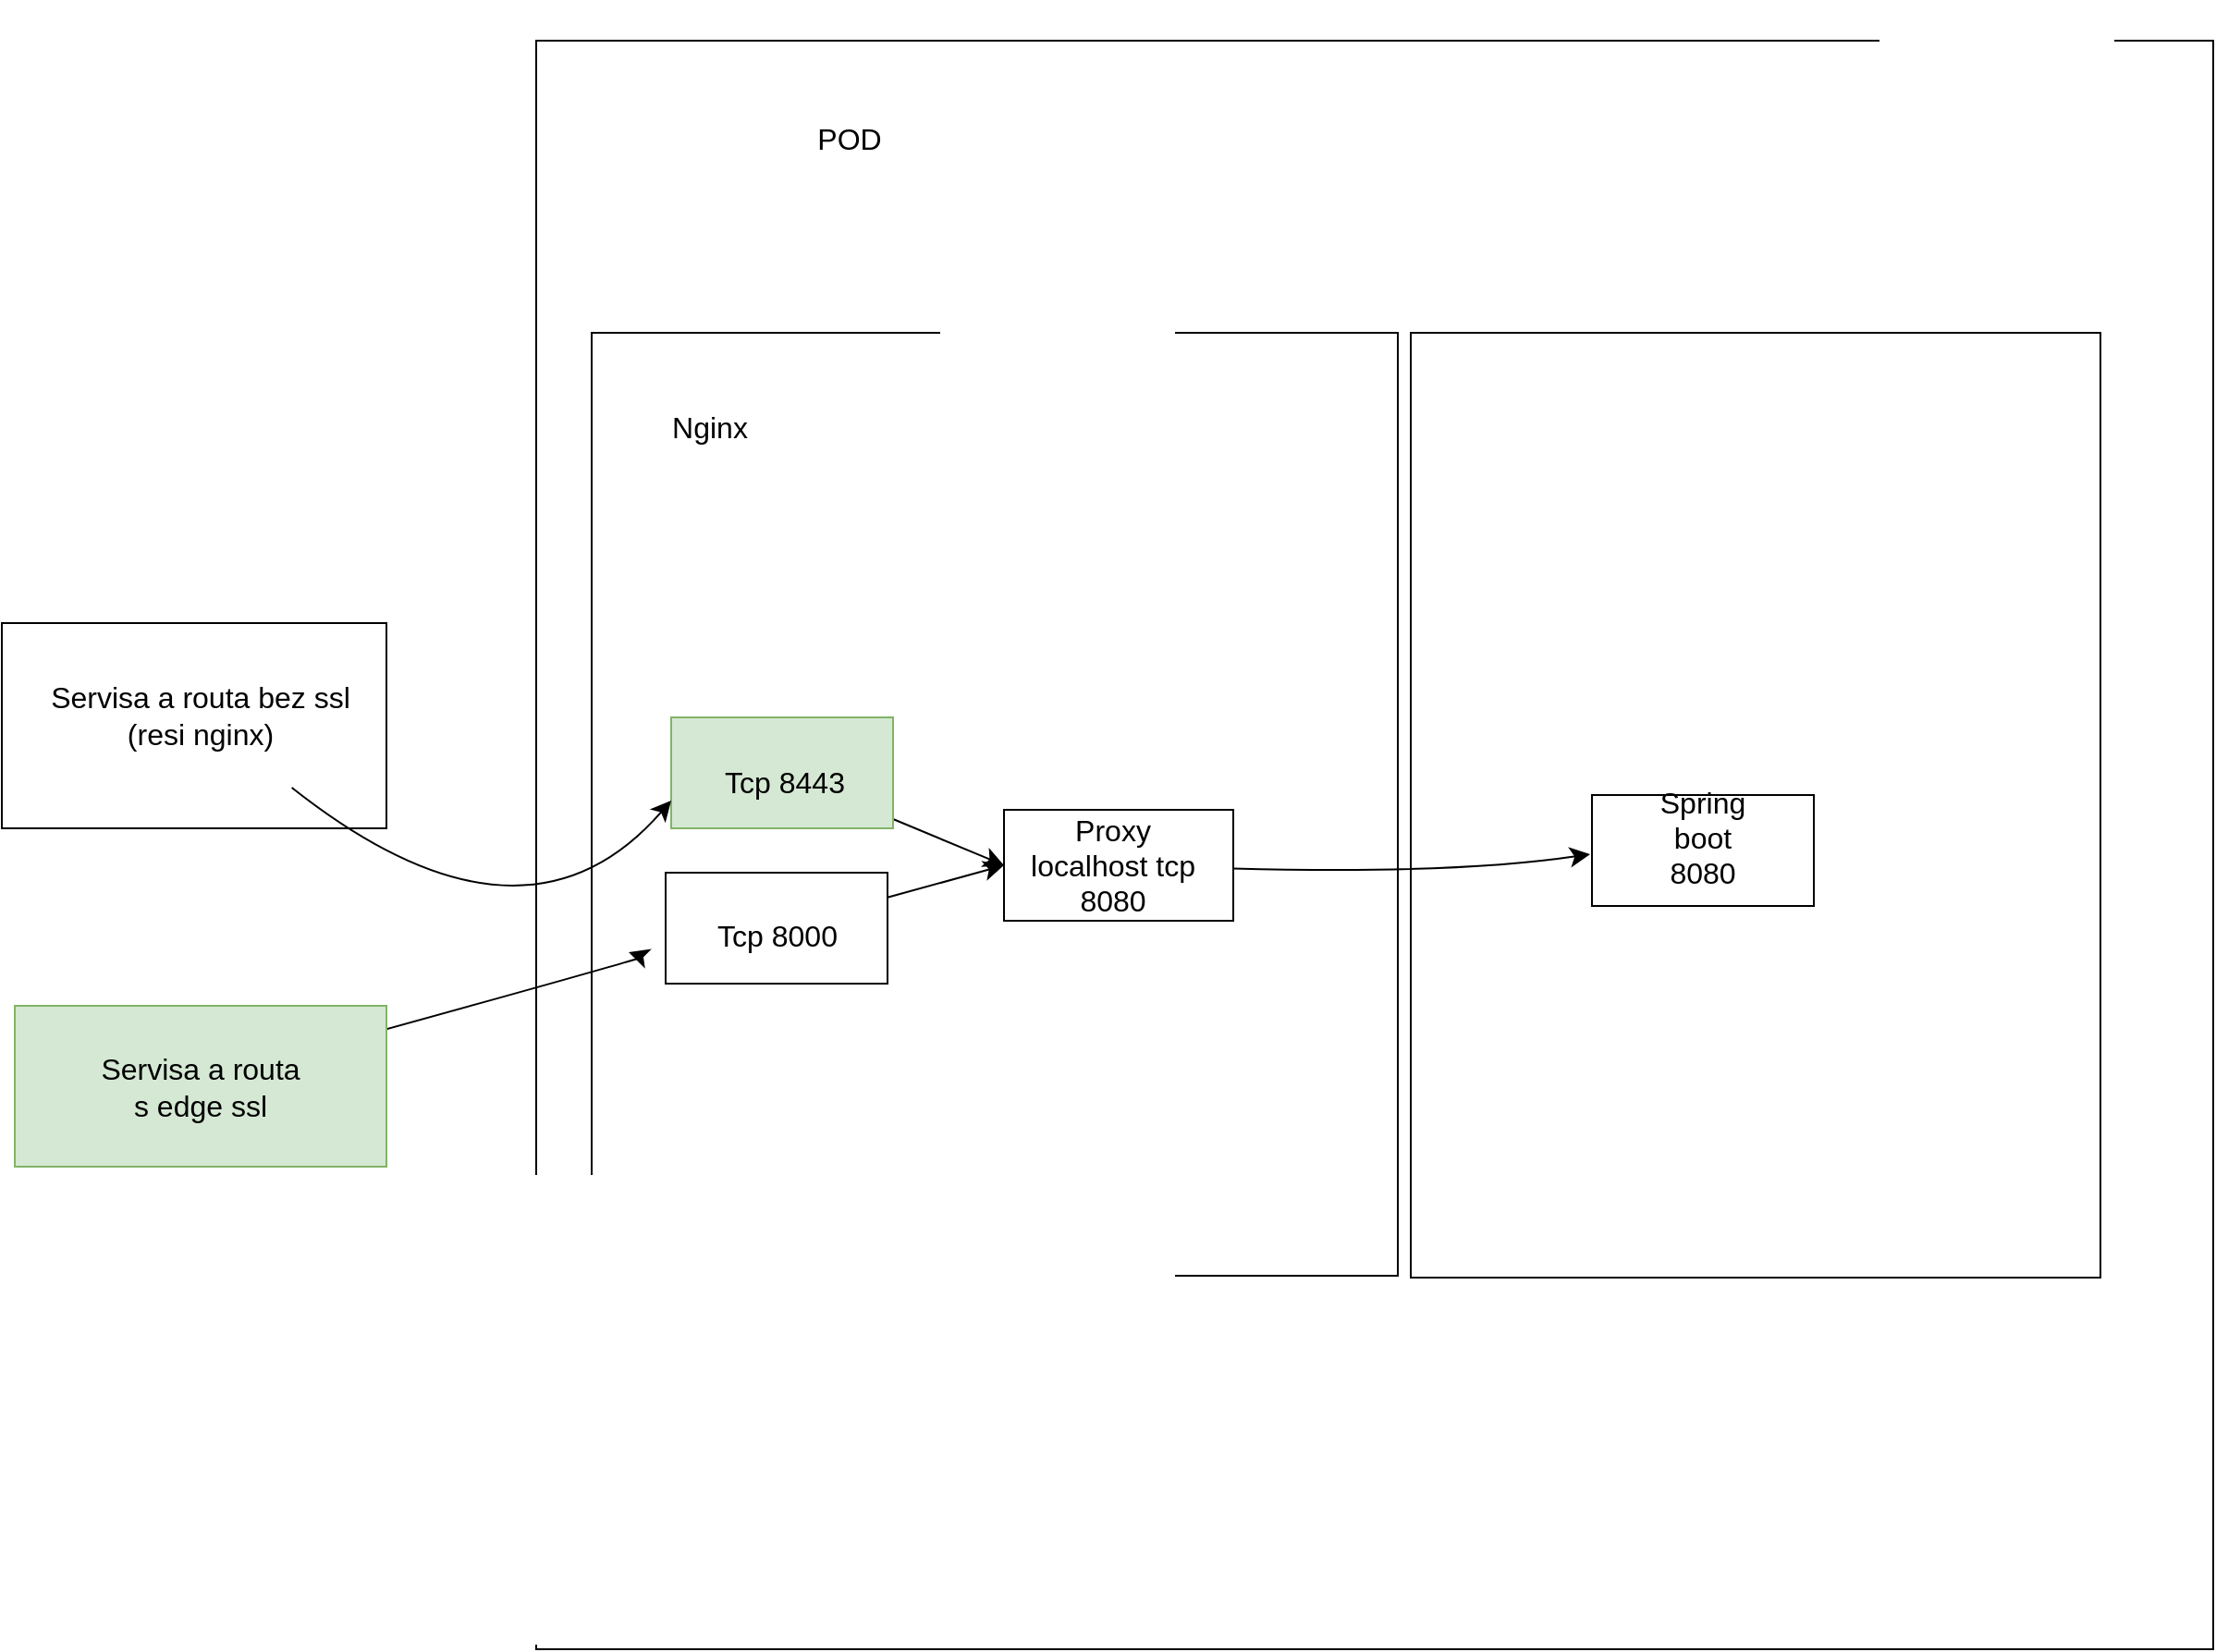 <mxfile version="22.0.4" type="github">
  <diagram name="Stránka-1" id="UktwlKYulM7CAYBNVFxi">
    <mxGraphModel dx="1052" dy="1664" grid="0" gridSize="10" guides="1" tooltips="1" connect="1" arrows="1" fold="1" page="0" pageScale="1" pageWidth="827" pageHeight="1169" math="0" shadow="0">
      <root>
        <mxCell id="0" />
        <mxCell id="1" parent="0" />
        <mxCell id="XPTmY0LtarXI6kdZ3Tne-25" value="" style="whiteSpace=wrap;html=1;fontSize=16;" vertex="1" parent="1">
          <mxGeometry x="210" y="-129" width="907" height="870" as="geometry" />
        </mxCell>
        <mxCell id="XPTmY0LtarXI6kdZ3Tne-14" value="" style="whiteSpace=wrap;html=1;fontSize=16;" vertex="1" parent="1">
          <mxGeometry x="683" y="29" width="373" height="511" as="geometry" />
        </mxCell>
        <mxCell id="XPTmY0LtarXI6kdZ3Tne-12" value="" style="whiteSpace=wrap;html=1;fontSize=16;" vertex="1" parent="1">
          <mxGeometry x="240" y="29" width="436" height="510" as="geometry" />
        </mxCell>
        <mxCell id="A_rPNdPbJ5DuHbtk3lDc-1" value="" style="whiteSpace=wrap;html=1;fontSize=16;" vertex="1" parent="1">
          <mxGeometry x="280" y="321" width="120" height="60" as="geometry" />
        </mxCell>
        <mxCell id="XPTmY0LtarXI6kdZ3Tne-5" style="edgeStyle=none;curved=1;rounded=0;orthogonalLoop=1;jettySize=auto;html=1;entryX=0;entryY=0.5;entryDx=0;entryDy=0;fontSize=12;startSize=8;endSize=8;" edge="1" parent="1" source="XPTmY0LtarXI6kdZ3Tne-1" target="XPTmY0LtarXI6kdZ3Tne-4">
          <mxGeometry relative="1" as="geometry">
            <mxPoint x="417" y="281" as="sourcePoint" />
          </mxGeometry>
        </mxCell>
        <mxCell id="XPTmY0LtarXI6kdZ3Tne-1" value="" style="whiteSpace=wrap;html=1;fontSize=16;fillColor=#d5e8d4;strokeColor=#82b366;" vertex="1" parent="1">
          <mxGeometry x="283" y="237" width="120" height="60" as="geometry" />
        </mxCell>
        <mxCell id="XPTmY0LtarXI6kdZ3Tne-6" style="edgeStyle=none;curved=1;rounded=0;orthogonalLoop=1;jettySize=auto;html=1;entryX=0;entryY=0.5;entryDx=0;entryDy=0;fontSize=12;startSize=8;endSize=8;" edge="1" parent="1" source="A_rPNdPbJ5DuHbtk3lDc-1" target="XPTmY0LtarXI6kdZ3Tne-4">
          <mxGeometry relative="1" as="geometry">
            <mxPoint x="405" y="358" as="sourcePoint" />
          </mxGeometry>
        </mxCell>
        <mxCell id="XPTmY0LtarXI6kdZ3Tne-2" value="Tcp 8000" style="text;strokeColor=none;align=center;fillColor=none;html=1;verticalAlign=middle;whiteSpace=wrap;rounded=0;fontSize=16;" vertex="1" parent="1">
          <mxGeometry x="288.5" y="340" width="103" height="30" as="geometry" />
        </mxCell>
        <mxCell id="XPTmY0LtarXI6kdZ3Tne-3" value="Tcp 8443" style="text;strokeColor=none;align=center;fillColor=none;html=1;verticalAlign=middle;whiteSpace=wrap;rounded=0;fontSize=16;" vertex="1" parent="1">
          <mxGeometry x="299" y="257" width="91" height="30" as="geometry" />
        </mxCell>
        <mxCell id="XPTmY0LtarXI6kdZ3Tne-11" value="" style="edgeStyle=none;curved=1;rounded=0;orthogonalLoop=1;jettySize=auto;html=1;fontSize=12;startSize=8;endSize=8;" edge="1" parent="1" source="XPTmY0LtarXI6kdZ3Tne-4">
          <mxGeometry relative="1" as="geometry">
            <mxPoint x="780" y="311" as="targetPoint" />
            <Array as="points">
              <mxPoint x="706" y="322" />
            </Array>
          </mxGeometry>
        </mxCell>
        <mxCell id="XPTmY0LtarXI6kdZ3Tne-4" value="" style="whiteSpace=wrap;html=1;fontSize=16;" vertex="1" parent="1">
          <mxGeometry x="463" y="287" width="124" height="60" as="geometry" />
        </mxCell>
        <mxCell id="XPTmY0LtarXI6kdZ3Tne-7" value="Proxy localhost tcp 8080" style="text;strokeColor=none;align=center;fillColor=none;html=1;verticalAlign=middle;whiteSpace=wrap;rounded=0;fontSize=16;" vertex="1" parent="1">
          <mxGeometry x="475" y="295" width="94" height="44" as="geometry" />
        </mxCell>
        <mxCell id="XPTmY0LtarXI6kdZ3Tne-8" value="" style="whiteSpace=wrap;html=1;fontSize=16;" vertex="1" parent="1">
          <mxGeometry x="781" y="279" width="120" height="60" as="geometry" />
        </mxCell>
        <mxCell id="XPTmY0LtarXI6kdZ3Tne-9" value="Spring boot 8080" style="text;strokeColor=none;align=center;fillColor=none;html=1;verticalAlign=middle;whiteSpace=wrap;rounded=0;fontSize=16;" vertex="1" parent="1">
          <mxGeometry x="811" y="279" width="60" height="45" as="geometry" />
        </mxCell>
        <mxCell id="XPTmY0LtarXI6kdZ3Tne-13" value="Nginx" style="text;strokeColor=none;align=center;fillColor=none;html=1;verticalAlign=middle;whiteSpace=wrap;rounded=0;fontSize=16;" vertex="1" parent="1">
          <mxGeometry x="274" y="50" width="60" height="59" as="geometry" />
        </mxCell>
        <mxCell id="XPTmY0LtarXI6kdZ3Tne-17" value="" style="whiteSpace=wrap;html=1;fontSize=16;" vertex="1" parent="1">
          <mxGeometry x="-79" y="186" width="208" height="111" as="geometry" />
        </mxCell>
        <mxCell id="XPTmY0LtarXI6kdZ3Tne-18" value="Servisa a routa s edge ssl" style="text;strokeColor=none;align=center;fillColor=none;html=1;verticalAlign=middle;whiteSpace=wrap;rounded=0;fontSize=16;" vertex="1" parent="1">
          <mxGeometry x="-45" y="393" width="157" height="77" as="geometry" />
        </mxCell>
        <mxCell id="XPTmY0LtarXI6kdZ3Tne-23" value="" style="edgeStyle=none;curved=1;rounded=0;orthogonalLoop=1;jettySize=auto;html=1;fontSize=12;startSize=8;endSize=8;" edge="1" parent="1">
          <mxGeometry relative="1" as="geometry">
            <mxPoint x="96.0" y="414.757" as="sourcePoint" />
            <mxPoint x="260" y="364" as="targetPoint" />
            <Array as="points">
              <mxPoint x="269" y="367" />
            </Array>
          </mxGeometry>
        </mxCell>
        <mxCell id="XPTmY0LtarXI6kdZ3Tne-19" value="" style="whiteSpace=wrap;html=1;fontSize=16;fillColor=#d5e8d4;strokeColor=#82b366;" vertex="1" parent="1">
          <mxGeometry x="-72" y="393" width="201" height="87" as="geometry" />
        </mxCell>
        <mxCell id="XPTmY0LtarXI6kdZ3Tne-21" value="" style="edgeStyle=none;curved=1;rounded=0;orthogonalLoop=1;jettySize=auto;html=1;fontSize=12;startSize=8;endSize=8;entryX=0;entryY=0.75;entryDx=0;entryDy=0;" edge="1" parent="1" source="XPTmY0LtarXI6kdZ3Tne-20" target="XPTmY0LtarXI6kdZ3Tne-1">
          <mxGeometry relative="1" as="geometry">
            <Array as="points">
              <mxPoint x="203" y="374" />
            </Array>
          </mxGeometry>
        </mxCell>
        <mxCell id="XPTmY0LtarXI6kdZ3Tne-20" value="Servisa a routa bez ssl (resi nginx)" style="text;strokeColor=none;align=center;fillColor=none;html=1;verticalAlign=middle;whiteSpace=wrap;rounded=0;fontSize=16;" vertex="1" parent="1">
          <mxGeometry x="-61" y="197" width="179" height="78" as="geometry" />
        </mxCell>
        <mxCell id="XPTmY0LtarXI6kdZ3Tne-22" value="Servisa a routa s edge ssl" style="text;strokeColor=none;align=center;fillColor=none;html=1;verticalAlign=middle;whiteSpace=wrap;rounded=0;fontSize=16;" vertex="1" parent="1">
          <mxGeometry x="-28" y="395" width="113" height="83" as="geometry" />
        </mxCell>
        <mxCell id="XPTmY0LtarXI6kdZ3Tne-24" value="POD" style="text;strokeColor=none;align=center;fillColor=none;html=1;verticalAlign=middle;whiteSpace=wrap;rounded=0;fontSize=16;" vertex="1" parent="1">
          <mxGeometry x="280" y="-151" width="199" height="150" as="geometry" />
        </mxCell>
      </root>
    </mxGraphModel>
  </diagram>
</mxfile>
